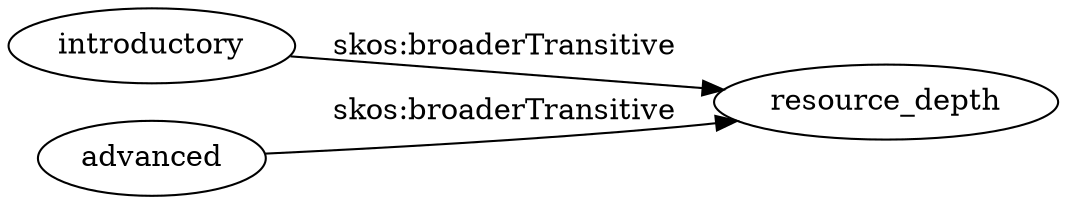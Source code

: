 digraph {
    rankdir = LR;
    
    introductory -> resource_depth [color = "black", label = "skos:broaderTransitive"]
    advanced -> resource_depth [color = "black", label = "skos:broaderTransitive"]
    
    {rank=same; introductory, advanced}

}